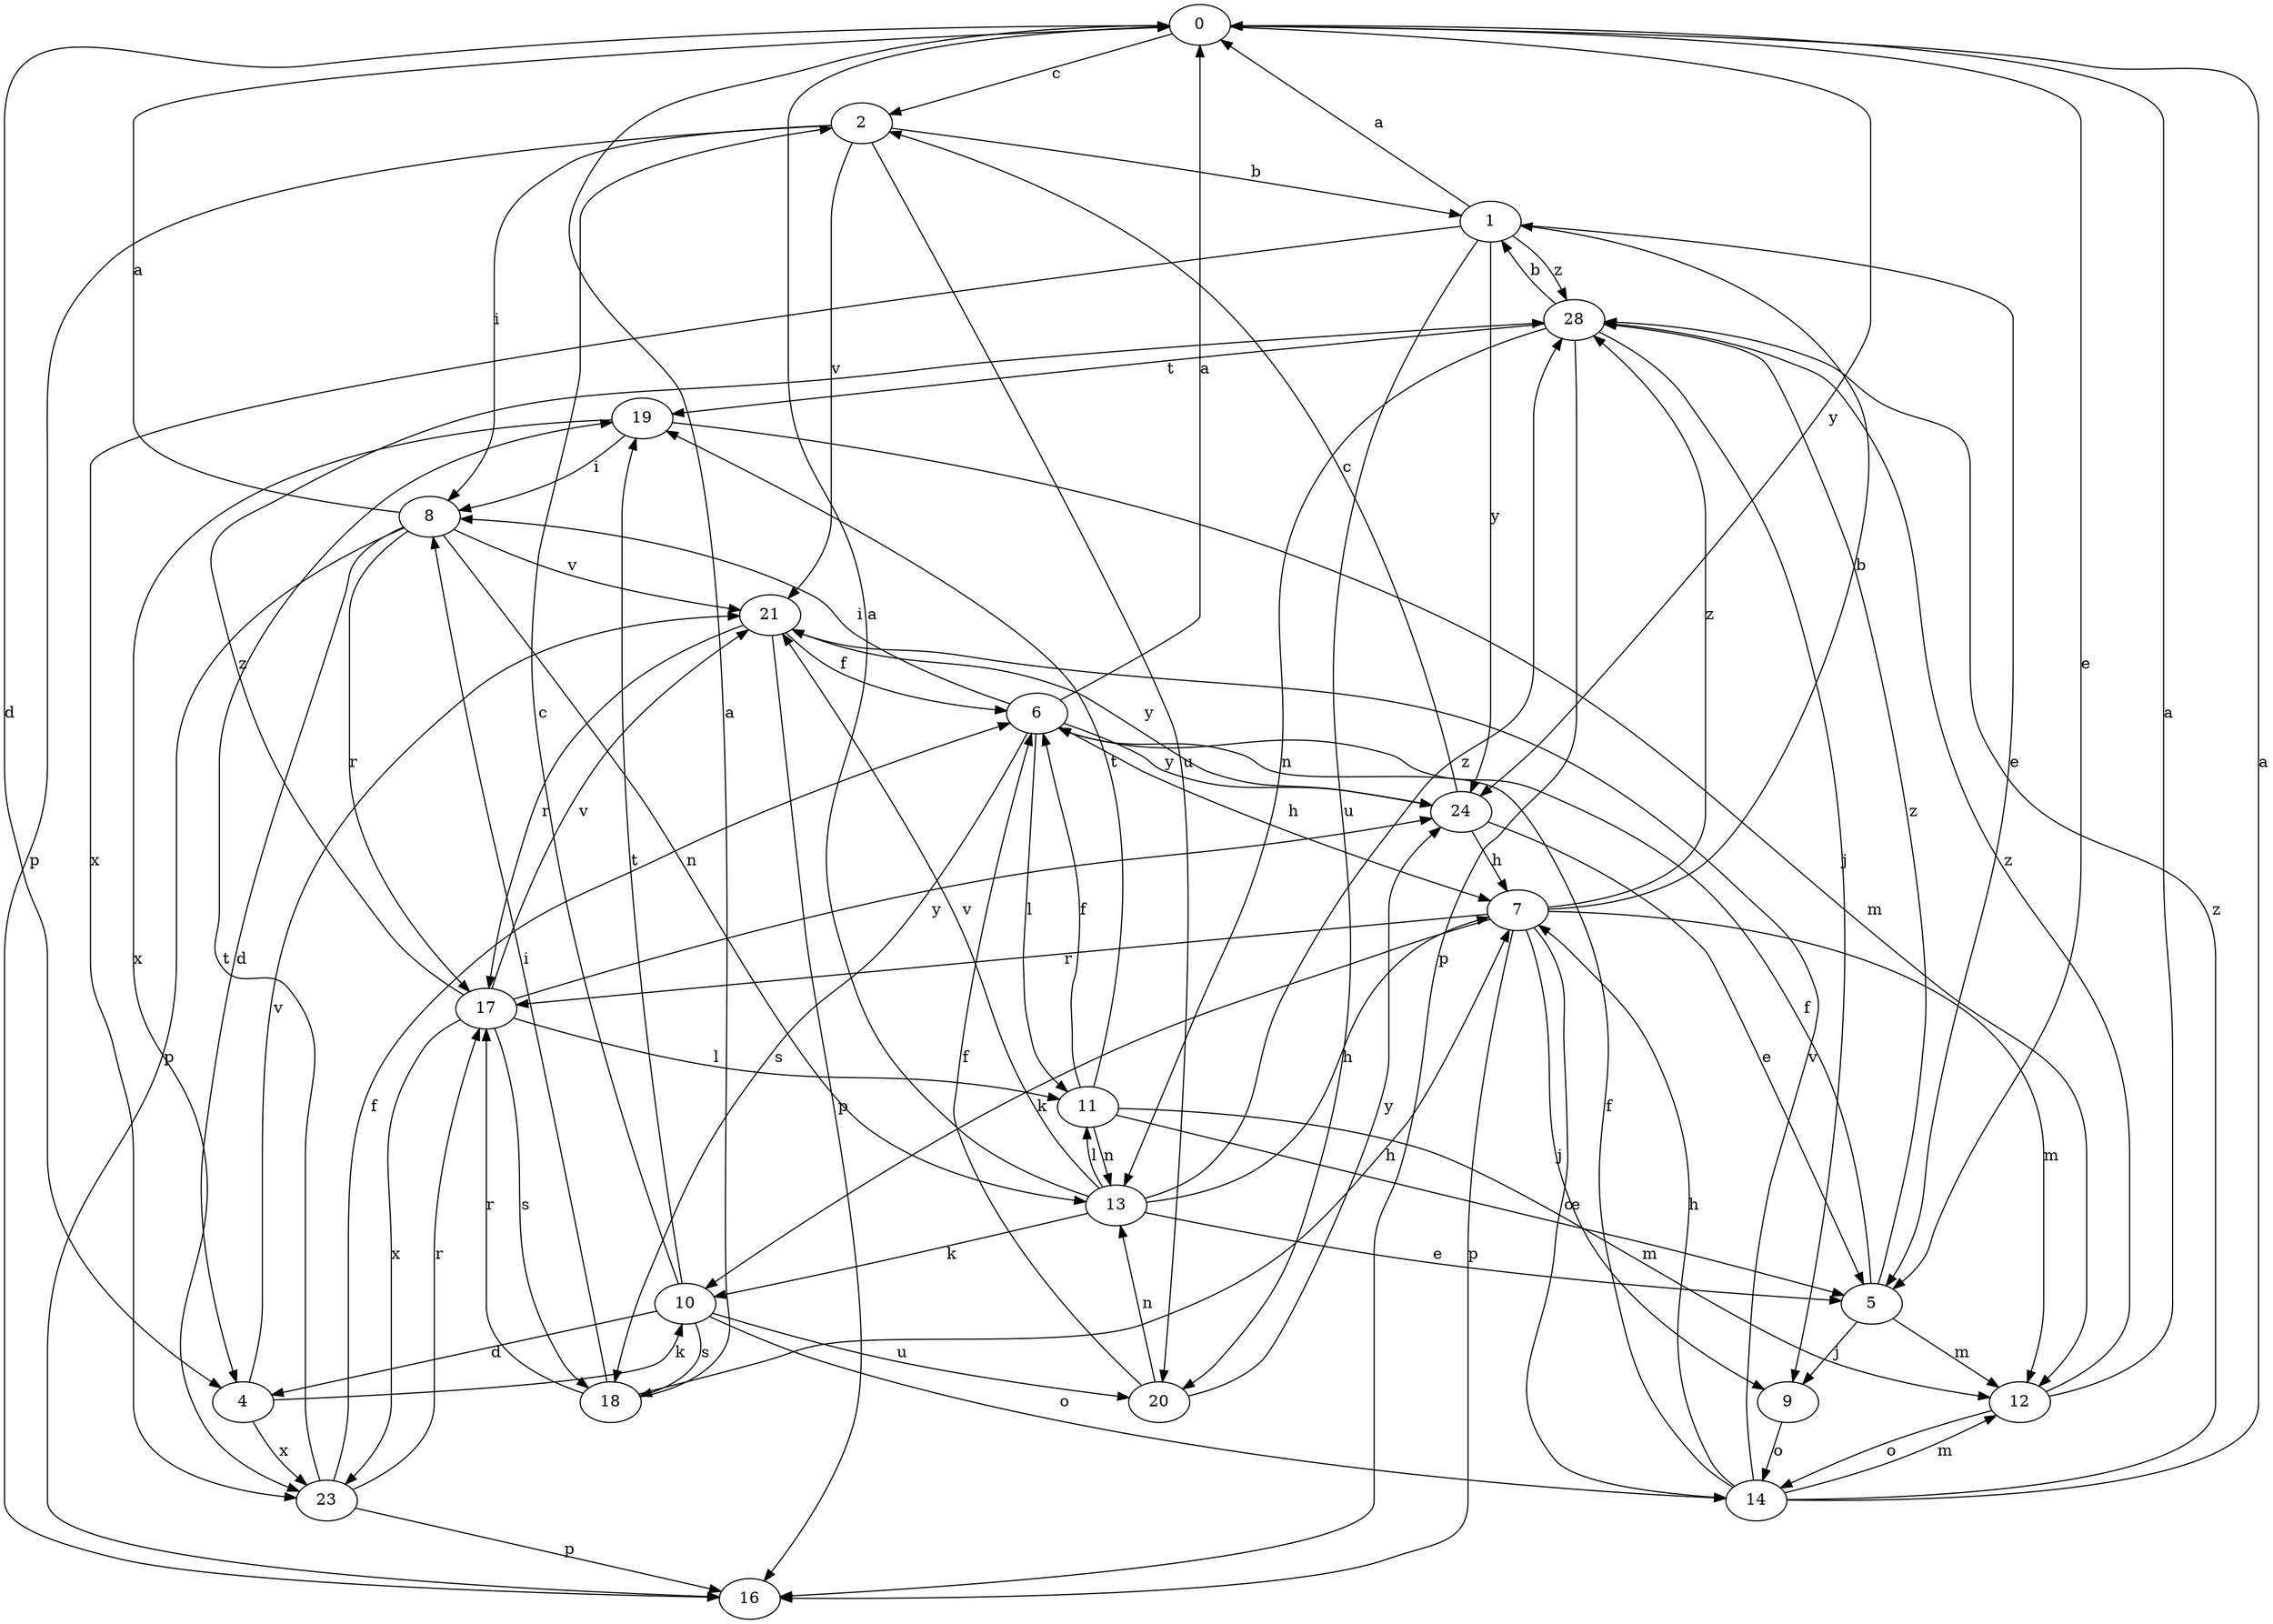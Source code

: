 strict digraph  {
0;
1;
2;
4;
5;
6;
7;
8;
9;
10;
11;
12;
13;
14;
16;
17;
18;
19;
20;
21;
23;
24;
28;
0 -> 2  [label=c];
0 -> 4  [label=d];
0 -> 5  [label=e];
0 -> 24  [label=y];
1 -> 0  [label=a];
1 -> 5  [label=e];
1 -> 20  [label=u];
1 -> 23  [label=x];
1 -> 24  [label=y];
1 -> 28  [label=z];
2 -> 1  [label=b];
2 -> 8  [label=i];
2 -> 16  [label=p];
2 -> 20  [label=u];
2 -> 21  [label=v];
4 -> 10  [label=k];
4 -> 21  [label=v];
4 -> 23  [label=x];
5 -> 6  [label=f];
5 -> 9  [label=j];
5 -> 12  [label=m];
5 -> 28  [label=z];
6 -> 0  [label=a];
6 -> 7  [label=h];
6 -> 8  [label=i];
6 -> 11  [label=l];
6 -> 18  [label=s];
6 -> 24  [label=y];
7 -> 1  [label=b];
7 -> 9  [label=j];
7 -> 10  [label=k];
7 -> 12  [label=m];
7 -> 14  [label=o];
7 -> 16  [label=p];
7 -> 17  [label=r];
7 -> 28  [label=z];
8 -> 0  [label=a];
8 -> 4  [label=d];
8 -> 13  [label=n];
8 -> 16  [label=p];
8 -> 17  [label=r];
8 -> 21  [label=v];
9 -> 14  [label=o];
10 -> 2  [label=c];
10 -> 4  [label=d];
10 -> 14  [label=o];
10 -> 18  [label=s];
10 -> 19  [label=t];
10 -> 20  [label=u];
11 -> 5  [label=e];
11 -> 6  [label=f];
11 -> 12  [label=m];
11 -> 13  [label=n];
11 -> 19  [label=t];
12 -> 0  [label=a];
12 -> 14  [label=o];
12 -> 28  [label=z];
13 -> 0  [label=a];
13 -> 5  [label=e];
13 -> 7  [label=h];
13 -> 10  [label=k];
13 -> 11  [label=l];
13 -> 21  [label=v];
13 -> 28  [label=z];
14 -> 0  [label=a];
14 -> 6  [label=f];
14 -> 7  [label=h];
14 -> 12  [label=m];
14 -> 21  [label=v];
14 -> 28  [label=z];
17 -> 11  [label=l];
17 -> 18  [label=s];
17 -> 21  [label=v];
17 -> 23  [label=x];
17 -> 24  [label=y];
17 -> 28  [label=z];
18 -> 0  [label=a];
18 -> 7  [label=h];
18 -> 8  [label=i];
18 -> 17  [label=r];
19 -> 8  [label=i];
19 -> 12  [label=m];
19 -> 23  [label=x];
20 -> 6  [label=f];
20 -> 13  [label=n];
20 -> 24  [label=y];
21 -> 6  [label=f];
21 -> 16  [label=p];
21 -> 17  [label=r];
21 -> 24  [label=y];
23 -> 6  [label=f];
23 -> 16  [label=p];
23 -> 17  [label=r];
23 -> 19  [label=t];
24 -> 2  [label=c];
24 -> 5  [label=e];
24 -> 7  [label=h];
28 -> 1  [label=b];
28 -> 9  [label=j];
28 -> 13  [label=n];
28 -> 16  [label=p];
28 -> 19  [label=t];
}
